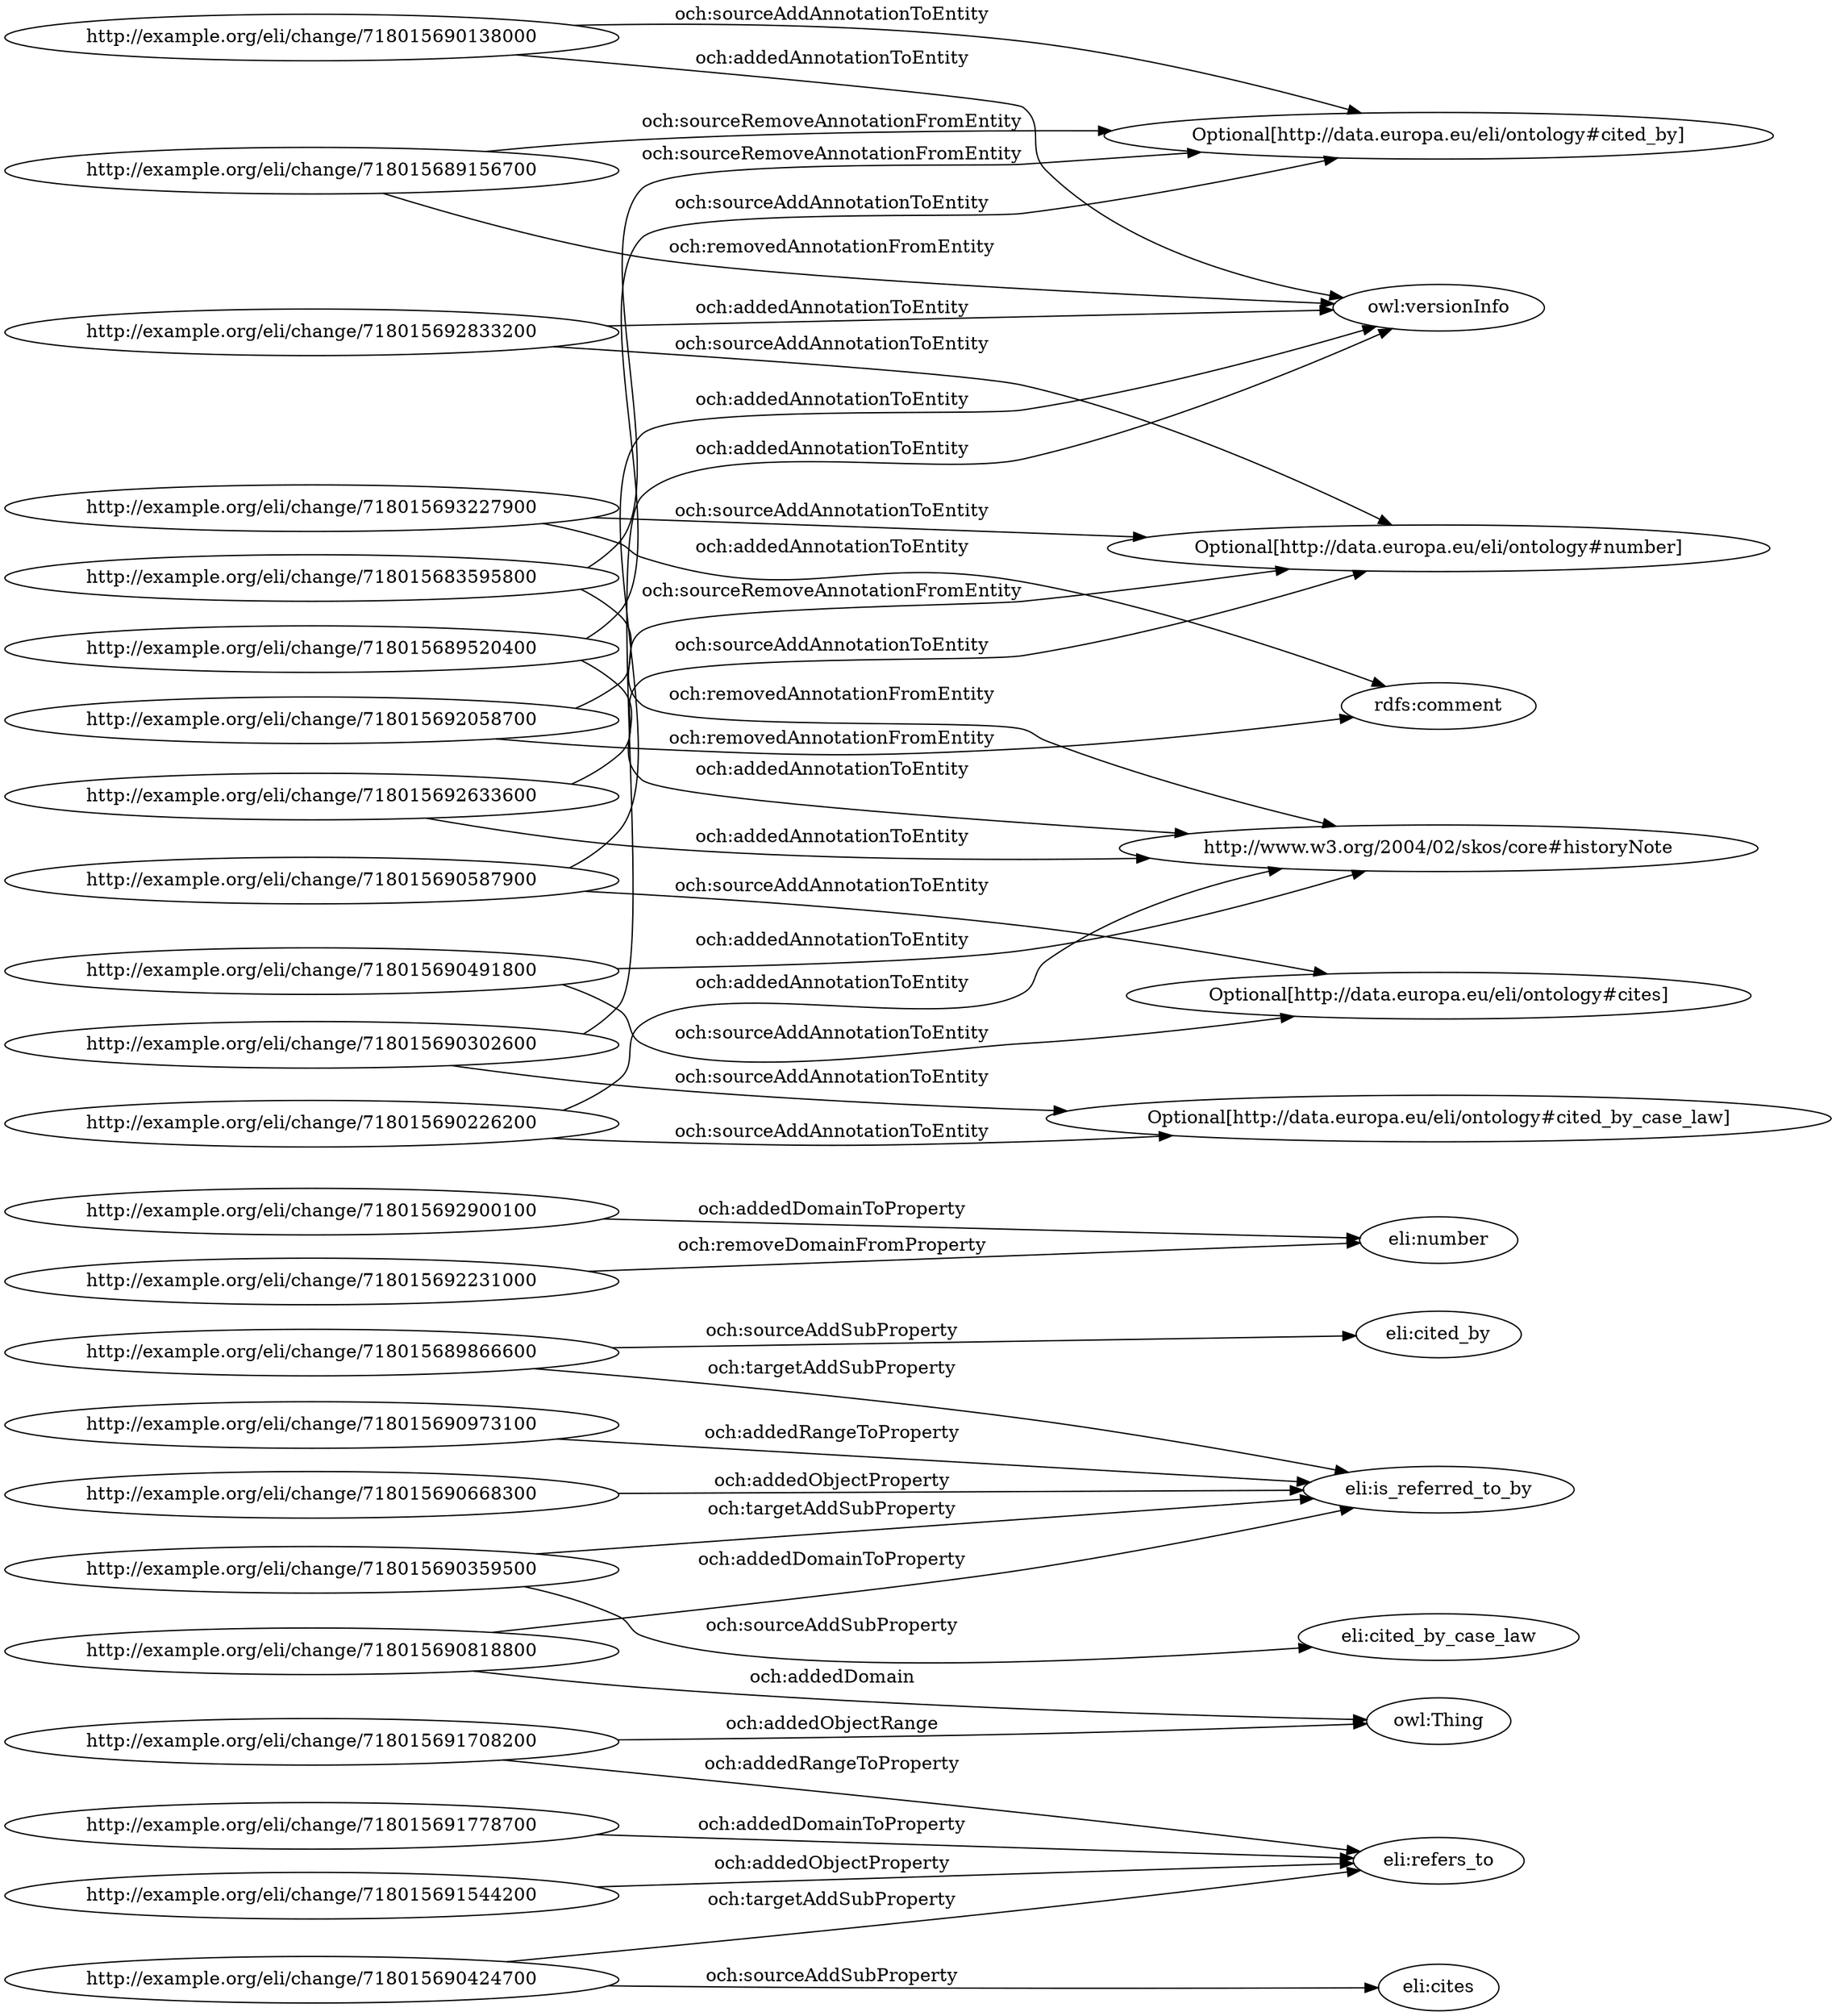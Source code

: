 digraph ar2dtool_diagram { 
rankdir=LR;
size="1501"
	"http://example.org/eli/change/718015690668300" -> "eli:is_referred_to_by" [ label = "och:addedObjectProperty" ];
	"http://example.org/eli/change/718015692900100" -> "eli:number" [ label = "och:addedDomainToProperty" ];
	"http://example.org/eli/change/718015691778700" -> "eli:refers_to" [ label = "och:addedDomainToProperty" ];
	"http://example.org/eli/change/718015692231000" -> "eli:number" [ label = "och:removeDomainFromProperty" ];
	"http://example.org/eli/change/718015683595800" -> "Optional[http://data.europa.eu/eli/ontology#cited_by]" [ label = "och:sourceRemoveAnnotationFromEntity" ];
	"http://example.org/eli/change/718015683595800" -> "http://www.w3.org/2004/02/skos/core#historyNote" [ label = "och:removedAnnotationFromEntity" ];
	"http://example.org/eli/change/718015690226200" -> "Optional[http://data.europa.eu/eli/ontology#cited_by_case_law]" [ label = "och:sourceAddAnnotationToEntity" ];
	"http://example.org/eli/change/718015690226200" -> "http://www.w3.org/2004/02/skos/core#historyNote" [ label = "och:addedAnnotationToEntity" ];
	"http://example.org/eli/change/718015691708200" -> "eli:refers_to" [ label = "och:addedRangeToProperty" ];
	"http://example.org/eli/change/718015691708200" -> "owl:Thing" [ label = "och:addedObjectRange" ];
	"http://example.org/eli/change/718015690138000" -> "Optional[http://data.europa.eu/eli/ontology#cited_by]" [ label = "och:sourceAddAnnotationToEntity" ];
	"http://example.org/eli/change/718015690138000" -> "owl:versionInfo" [ label = "och:addedAnnotationToEntity" ];
	"http://example.org/eli/change/718015690491800" -> "Optional[http://data.europa.eu/eli/ontology#cites]" [ label = "och:sourceAddAnnotationToEntity" ];
	"http://example.org/eli/change/718015690491800" -> "http://www.w3.org/2004/02/skos/core#historyNote" [ label = "och:addedAnnotationToEntity" ];
	"http://example.org/eli/change/718015689520400" -> "Optional[http://data.europa.eu/eli/ontology#cited_by]" [ label = "och:sourceAddAnnotationToEntity" ];
	"http://example.org/eli/change/718015689520400" -> "http://www.w3.org/2004/02/skos/core#historyNote" [ label = "och:addedAnnotationToEntity" ];
	"http://example.org/eli/change/718015689866600" -> "eli:is_referred_to_by" [ label = "och:targetAddSubProperty" ];
	"http://example.org/eli/change/718015689866600" -> "eli:cited_by" [ label = "och:sourceAddSubProperty" ];
	"http://example.org/eli/change/718015692058700" -> "Optional[http://data.europa.eu/eli/ontology#number]" [ label = "och:sourceRemoveAnnotationFromEntity" ];
	"http://example.org/eli/change/718015692058700" -> "rdfs:comment" [ label = "och:removedAnnotationFromEntity" ];
	"http://example.org/eli/change/718015691544200" -> "eli:refers_to" [ label = "och:addedObjectProperty" ];
	"http://example.org/eli/change/718015689156700" -> "Optional[http://data.europa.eu/eli/ontology#cited_by]" [ label = "och:sourceRemoveAnnotationFromEntity" ];
	"http://example.org/eli/change/718015689156700" -> "owl:versionInfo" [ label = "och:removedAnnotationFromEntity" ];
	"http://example.org/eli/change/718015690424700" -> "eli:refers_to" [ label = "och:targetAddSubProperty" ];
	"http://example.org/eli/change/718015690424700" -> "eli:cites" [ label = "och:sourceAddSubProperty" ];
	"http://example.org/eli/change/718015693227900" -> "Optional[http://data.europa.eu/eli/ontology#number]" [ label = "och:sourceAddAnnotationToEntity" ];
	"http://example.org/eli/change/718015693227900" -> "rdfs:comment" [ label = "och:addedAnnotationToEntity" ];
	"http://example.org/eli/change/718015692633600" -> "Optional[http://data.europa.eu/eli/ontology#number]" [ label = "och:sourceAddAnnotationToEntity" ];
	"http://example.org/eli/change/718015692633600" -> "http://www.w3.org/2004/02/skos/core#historyNote" [ label = "och:addedAnnotationToEntity" ];
	"http://example.org/eli/change/718015690973100" -> "eli:is_referred_to_by" [ label = "och:addedRangeToProperty" ];
	"http://example.org/eli/change/718015690818800" -> "eli:is_referred_to_by" [ label = "och:addedDomainToProperty" ];
	"http://example.org/eli/change/718015690818800" -> "owl:Thing" [ label = "och:addedDomain" ];
	"http://example.org/eli/change/718015692833200" -> "Optional[http://data.europa.eu/eli/ontology#number]" [ label = "och:sourceAddAnnotationToEntity" ];
	"http://example.org/eli/change/718015692833200" -> "owl:versionInfo" [ label = "och:addedAnnotationToEntity" ];
	"http://example.org/eli/change/718015690587900" -> "Optional[http://data.europa.eu/eli/ontology#cites]" [ label = "och:sourceAddAnnotationToEntity" ];
	"http://example.org/eli/change/718015690587900" -> "owl:versionInfo" [ label = "och:addedAnnotationToEntity" ];
	"http://example.org/eli/change/718015690302600" -> "Optional[http://data.europa.eu/eli/ontology#cited_by_case_law]" [ label = "och:sourceAddAnnotationToEntity" ];
	"http://example.org/eli/change/718015690302600" -> "owl:versionInfo" [ label = "och:addedAnnotationToEntity" ];
	"http://example.org/eli/change/718015690359500" -> "eli:is_referred_to_by" [ label = "och:targetAddSubProperty" ];
	"http://example.org/eli/change/718015690359500" -> "eli:cited_by_case_law" [ label = "och:sourceAddSubProperty" ];

}
